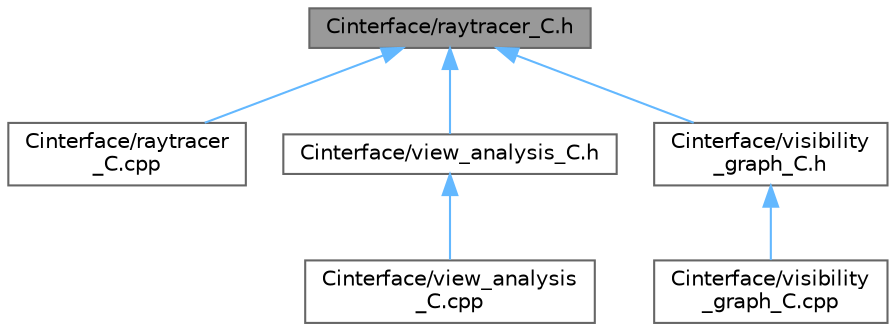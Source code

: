 digraph "Cinterface/raytracer_C.h"
{
 // LATEX_PDF_SIZE
  bgcolor="transparent";
  edge [fontname=Helvetica,fontsize=10,labelfontname=Helvetica,labelfontsize=10];
  node [fontname=Helvetica,fontsize=10,shape=box,height=0.2,width=0.4];
  Node1 [label="Cinterface/raytracer_C.h",height=0.2,width=0.4,color="gray40", fillcolor="grey60", style="filled", fontcolor="black",tooltip="C Interface header file for Raytracer functionality."];
  Node1 -> Node2 [dir="back",color="steelblue1",style="solid"];
  Node2 [label="Cinterface/raytracer\l_C.cpp",height=0.2,width=0.4,color="grey40", fillcolor="white", style="filled",URL="$a00428.html",tooltip=" "];
  Node1 -> Node3 [dir="back",color="steelblue1",style="solid"];
  Node3 [label="Cinterface/view_analysis_C.h",height=0.2,width=0.4,color="grey40", fillcolor="white", style="filled",URL="$a00443.html",tooltip="Header file for conducting view analysis via the C Interface."];
  Node3 -> Node4 [dir="back",color="steelblue1",style="solid"];
  Node4 [label="Cinterface/view_analysis\l_C.cpp",height=0.2,width=0.4,color="grey40", fillcolor="white", style="filled",URL="$a00440.html",tooltip=" "];
  Node1 -> Node5 [dir="back",color="steelblue1",style="solid"];
  Node5 [label="Cinterface/visibility\l_graph_C.h",height=0.2,width=0.4,color="grey40", fillcolor="white", style="filled",URL="$a00449.html",tooltip="Header file for functions related to creating a visibility graph."];
  Node5 -> Node6 [dir="back",color="steelblue1",style="solid"];
  Node6 [label="Cinterface/visibility\l_graph_C.cpp",height=0.2,width=0.4,color="grey40", fillcolor="white", style="filled",URL="$a00446.html",tooltip=" "];
}
